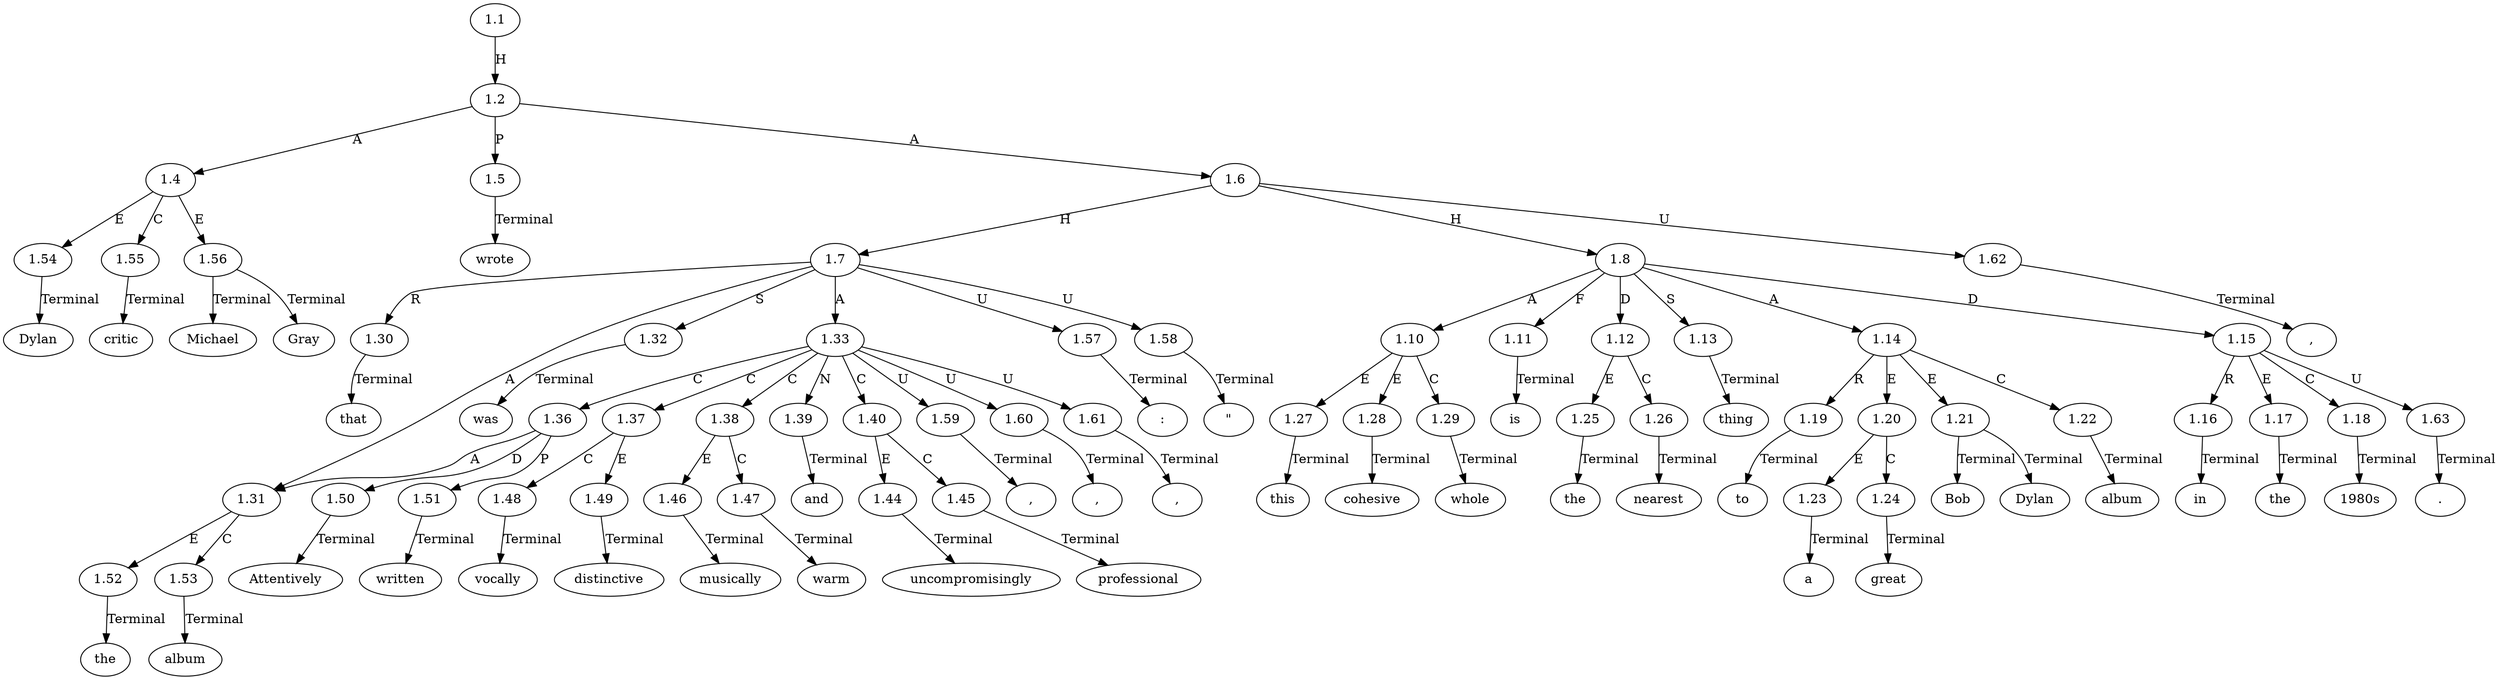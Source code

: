 // Graph
digraph {
	0.1 [label=Dylan ordering=out]
	0.10 [label=":" ordering=out]
	0.11 [label="\"" ordering=out]
	0.12 [label=Attentively ordering=out]
	0.13 [label=written ordering=out]
	0.14 [label="," ordering=out]
	0.15 [label=vocally ordering=out]
	0.16 [label=distinctive ordering=out]
	0.17 [label="," ordering=out]
	0.18 [label=musically ordering=out]
	0.19 [label=warm ordering=out]
	0.2 [label=critic ordering=out]
	0.20 [label="," ordering=out]
	0.21 [label=and ordering=out]
	0.22 [label=uncompromisingly ordering=out]
	0.23 [label=professional ordering=out]
	0.24 [label="," ordering=out]
	0.25 [label=this ordering=out]
	0.26 [label=cohesive ordering=out]
	0.27 [label=whole ordering=out]
	0.28 [label=is ordering=out]
	0.29 [label=the ordering=out]
	0.3 [label=Michael ordering=out]
	0.30 [label=nearest ordering=out]
	0.31 [label=thing ordering=out]
	0.32 [label=to ordering=out]
	0.33 [label=a ordering=out]
	0.34 [label=great ordering=out]
	0.35 [label=Bob ordering=out]
	0.36 [label=Dylan ordering=out]
	0.37 [label=album ordering=out]
	0.38 [label=in ordering=out]
	0.39 [label=the ordering=out]
	0.4 [label=Gray ordering=out]
	0.40 [label="1980s" ordering=out]
	0.41 [label="." ordering=out]
	0.5 [label=wrote ordering=out]
	0.6 [label=that ordering=out]
	0.7 [label=the ordering=out]
	0.8 [label=album ordering=out]
	0.9 [label=was ordering=out]
	1.1 [label=1.1 ordering=out]
	1.2 [label=1.2 ordering=out]
	1.4 [label=1.4 ordering=out]
	1.5 [label=1.5 ordering=out]
	1.6 [label=1.6 ordering=out]
	1.7 [label=1.7 ordering=out]
	1.8 [label=1.8 ordering=out]
	1.10 [label=1.10 ordering=out]
	1.11 [label=1.11 ordering=out]
	1.12 [label=1.12 ordering=out]
	1.13 [label=1.13 ordering=out]
	1.14 [label=1.14 ordering=out]
	1.15 [label=1.15 ordering=out]
	1.16 [label=1.16 ordering=out]
	1.17 [label=1.17 ordering=out]
	1.18 [label=1.18 ordering=out]
	1.19 [label=1.19 ordering=out]
	1.20 [label=1.20 ordering=out]
	1.21 [label=1.21 ordering=out]
	1.22 [label=1.22 ordering=out]
	1.23 [label=1.23 ordering=out]
	1.24 [label=1.24 ordering=out]
	1.25 [label=1.25 ordering=out]
	1.26 [label=1.26 ordering=out]
	1.27 [label=1.27 ordering=out]
	1.28 [label=1.28 ordering=out]
	1.29 [label=1.29 ordering=out]
	1.30 [label=1.30 ordering=out]
	1.31 [label=1.31 ordering=out]
	1.32 [label=1.32 ordering=out]
	1.33 [label=1.33 ordering=out]
	1.36 [label=1.36 ordering=out]
	1.37 [label=1.37 ordering=out]
	1.38 [label=1.38 ordering=out]
	1.39 [label=1.39 ordering=out]
	1.40 [label=1.40 ordering=out]
	1.44 [label=1.44 ordering=out]
	1.45 [label=1.45 ordering=out]
	1.46 [label=1.46 ordering=out]
	1.47 [label=1.47 ordering=out]
	1.48 [label=1.48 ordering=out]
	1.49 [label=1.49 ordering=out]
	1.50 [label=1.50 ordering=out]
	1.51 [label=1.51 ordering=out]
	1.52 [label=1.52 ordering=out]
	1.53 [label=1.53 ordering=out]
	1.54 [label=1.54 ordering=out]
	1.55 [label=1.55 ordering=out]
	1.56 [label=1.56 ordering=out]
	1.57 [label=1.57 ordering=out]
	1.58 [label=1.58 ordering=out]
	1.59 [label=1.59 ordering=out]
	1.60 [label=1.60 ordering=out]
	1.61 [label=1.61 ordering=out]
	1.62 [label=1.62 ordering=out]
	1.63 [label=1.63 ordering=out]
	1.1 -> 1.2 [label=H ordering=out]
	1.2 -> 1.4 [label=A ordering=out]
	1.2 -> 1.5 [label=P ordering=out]
	1.2 -> 1.6 [label=A ordering=out]
	1.4 -> 1.54 [label=E ordering=out]
	1.4 -> 1.55 [label=C ordering=out]
	1.4 -> 1.56 [label=E ordering=out]
	1.5 -> 0.5 [label=Terminal ordering=out]
	1.6 -> 1.7 [label=H ordering=out]
	1.6 -> 1.8 [label=H ordering=out]
	1.6 -> 1.62 [label=U ordering=out]
	1.7 -> 1.30 [label=R ordering=out]
	1.7 -> 1.31 [label=A ordering=out]
	1.7 -> 1.32 [label=S ordering=out]
	1.7 -> 1.33 [label=A ordering=out]
	1.7 -> 1.57 [label=U ordering=out]
	1.7 -> 1.58 [label=U ordering=out]
	1.8 -> 1.10 [label=A ordering=out]
	1.8 -> 1.11 [label=F ordering=out]
	1.8 -> 1.12 [label=D ordering=out]
	1.8 -> 1.13 [label=S ordering=out]
	1.8 -> 1.14 [label=A ordering=out]
	1.8 -> 1.15 [label=D ordering=out]
	1.10 -> 1.27 [label=E ordering=out]
	1.10 -> 1.28 [label=E ordering=out]
	1.10 -> 1.29 [label=C ordering=out]
	1.11 -> 0.28 [label=Terminal ordering=out]
	1.12 -> 1.25 [label=E ordering=out]
	1.12 -> 1.26 [label=C ordering=out]
	1.13 -> 0.31 [label=Terminal ordering=out]
	1.14 -> 1.19 [label=R ordering=out]
	1.14 -> 1.20 [label=E ordering=out]
	1.14 -> 1.21 [label=E ordering=out]
	1.14 -> 1.22 [label=C ordering=out]
	1.15 -> 1.16 [label=R ordering=out]
	1.15 -> 1.17 [label=E ordering=out]
	1.15 -> 1.18 [label=C ordering=out]
	1.15 -> 1.63 [label=U ordering=out]
	1.16 -> 0.38 [label=Terminal ordering=out]
	1.17 -> 0.39 [label=Terminal ordering=out]
	1.18 -> 0.40 [label=Terminal ordering=out]
	1.19 -> 0.32 [label=Terminal ordering=out]
	1.20 -> 1.23 [label=E ordering=out]
	1.20 -> 1.24 [label=C ordering=out]
	1.21 -> 0.35 [label=Terminal ordering=out]
	1.21 -> 0.36 [label=Terminal ordering=out]
	1.22 -> 0.37 [label=Terminal ordering=out]
	1.23 -> 0.33 [label=Terminal ordering=out]
	1.24 -> 0.34 [label=Terminal ordering=out]
	1.25 -> 0.29 [label=Terminal ordering=out]
	1.26 -> 0.30 [label=Terminal ordering=out]
	1.27 -> 0.25 [label=Terminal ordering=out]
	1.28 -> 0.26 [label=Terminal ordering=out]
	1.29 -> 0.27 [label=Terminal ordering=out]
	1.30 -> 0.6 [label=Terminal ordering=out]
	1.31 -> 1.52 [label=E ordering=out]
	1.31 -> 1.53 [label=C ordering=out]
	1.32 -> 0.9 [label=Terminal ordering=out]
	1.33 -> 1.36 [label=C ordering=out]
	1.33 -> 1.37 [label=C ordering=out]
	1.33 -> 1.38 [label=C ordering=out]
	1.33 -> 1.39 [label=N ordering=out]
	1.33 -> 1.40 [label=C ordering=out]
	1.33 -> 1.59 [label=U ordering=out]
	1.33 -> 1.60 [label=U ordering=out]
	1.33 -> 1.61 [label=U ordering=out]
	1.36 -> 1.31 [label=A ordering=out]
	1.36 -> 1.50 [label=D ordering=out]
	1.36 -> 1.51 [label=P ordering=out]
	1.37 -> 1.48 [label=C ordering=out]
	1.37 -> 1.49 [label=E ordering=out]
	1.38 -> 1.46 [label=E ordering=out]
	1.38 -> 1.47 [label=C ordering=out]
	1.39 -> 0.21 [label=Terminal ordering=out]
	1.40 -> 1.44 [label=E ordering=out]
	1.40 -> 1.45 [label=C ordering=out]
	1.44 -> 0.22 [label=Terminal ordering=out]
	1.45 -> 0.23 [label=Terminal ordering=out]
	1.46 -> 0.18 [label=Terminal ordering=out]
	1.47 -> 0.19 [label=Terminal ordering=out]
	1.48 -> 0.15 [label=Terminal ordering=out]
	1.49 -> 0.16 [label=Terminal ordering=out]
	1.50 -> 0.12 [label=Terminal ordering=out]
	1.51 -> 0.13 [label=Terminal ordering=out]
	1.52 -> 0.7 [label=Terminal ordering=out]
	1.53 -> 0.8 [label=Terminal ordering=out]
	1.54 -> 0.1 [label=Terminal ordering=out]
	1.55 -> 0.2 [label=Terminal ordering=out]
	1.56 -> 0.3 [label=Terminal ordering=out]
	1.56 -> 0.4 [label=Terminal ordering=out]
	1.57 -> 0.10 [label=Terminal ordering=out]
	1.58 -> 0.11 [label=Terminal ordering=out]
	1.59 -> 0.14 [label=Terminal ordering=out]
	1.60 -> 0.17 [label=Terminal ordering=out]
	1.61 -> 0.20 [label=Terminal ordering=out]
	1.62 -> 0.24 [label=Terminal ordering=out]
	1.63 -> 0.41 [label=Terminal ordering=out]
}
